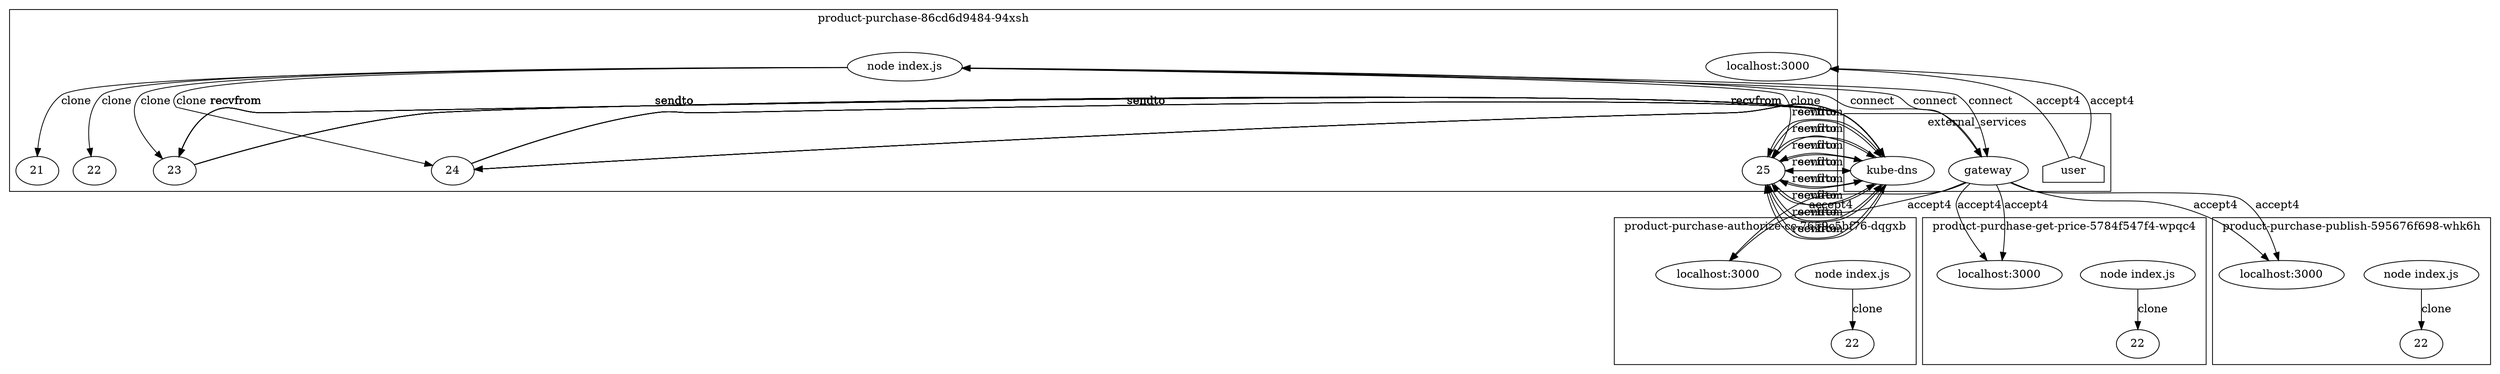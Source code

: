digraph G {
	subgraph "cluster_ product-purchase-authorize-cc-7659c5bf76-dqgxb " {
		label=" product-purchase-authorize-cc-7659c5bf76-dqgxb "
		14476 [label="node index.js"]
		14476 -> 14573 [label=clone]
		"product-purchase-authorize-cc_localhost_3000" [label="localhost:3000"]
		"product-purchase-authorize-cc_localhost_3000" [label="localhost:3000"]
		14573 [label=22]
	}
	subgraph "cluster_ product-purchase-86cd6d9484-94xsh " {
		label=" product-purchase-86cd6d9484-94xsh "
		15136 [label="node index.js"]
		15136 -> 15269 [label=clone]
		"product-purchase_localhost_3000" [label="localhost:3000"]
		"product-purchase_localhost_3000" [label="localhost:3000"]
		15136 -> 17904 [label=clone]
		15136 -> 17916 [label=clone]
		15136 -> 17921 [label=clone]
		15136 -> 17928 [label=clone]
		15269 [label=21]
		17904 [label=22]
		17916 [label=23]
		17921 [label=24]
		17928 [label=25]
	}
	subgraph "cluster_ product-purchase-get-price-5784f547f4-wpqc4 " {
		label=" product-purchase-get-price-5784f547f4-wpqc4 "
		15843 [label="node index.js"]
		15843 -> 15969 [label=clone]
		"product-purchase-get-price_localhost_3000" [label="localhost:3000"]
		"product-purchase-get-price_localhost_3000" [label="localhost:3000"]
		15969 [label=22]
	}
	subgraph "cluster_ product-purchase-publish-595676f698-whk6h " {
		label=" product-purchase-publish-595676f698-whk6h "
		16816 [label="node index.js"]
		16816 -> 16945 [label=clone]
		"product-purchase-publish_localhost_3000" [label="localhost:3000"]
		"product-purchase-publish_localhost_3000" [label="localhost:3000"]
		16945 [label=22]
	}
	subgraph cluster_services {
		label=external_services
		user [shape=house]
		"10.107.89.58_8080" -> "product-purchase-authorize-cc_localhost_3000" [label=accept4]
		"10.107.89.58_8080" -> "product-purchase-authorize-cc_localhost_3000" [label=accept4]
		user -> "product-purchase_localhost_3000" [label=accept4]
		user -> "product-purchase_localhost_3000" [label=accept4]
		"10.107.89.58_8080" [label=gateway]
		15136 -> "10.107.89.58_8080" [label=connect dir=both]
		"10.107.89.58_8080" [label=gateway]
		15136 -> "10.107.89.58_8080" [label=connect dir=both]
		"10.107.89.58_8080" [label=gateway]
		15136 -> "10.107.89.58_8080" [label=connect dir=both]
		"10.96.0.10_53" [label="kube-dns"]
		17916 -> "10.96.0.10_53" [label=sendto]
		"10.96.0.10_53" [label="kube-dns"]
		17916 -> "10.96.0.10_53" [label=sendto]
		"10.96.0.10_53" [label="kube-dns"]
		"10.96.0.10_53" -> 17916 [label=recvfrom]
		"10.96.0.10_53" [label="kube-dns"]
		"10.96.0.10_53" -> 17916 [label=recvfrom]
		"10.96.0.10_53" [label="kube-dns"]
		17916 -> "10.96.0.10_53" [label=sendto]
		"10.96.0.10_53" [label="kube-dns"]
		17916 -> "10.96.0.10_53" [label=sendto]
		"10.96.0.10_53" [label="kube-dns"]
		"10.96.0.10_53" -> 17916 [label=recvfrom]
		"10.96.0.10_53" [label="kube-dns"]
		"10.96.0.10_53" -> 17916 [label=recvfrom]
		"10.96.0.10_53" [label="kube-dns"]
		17916 -> "10.96.0.10_53" [label=sendto]
		"10.96.0.10_53" [label="kube-dns"]
		17916 -> "10.96.0.10_53" [label=sendto]
		"10.96.0.10_53" [label="kube-dns"]
		"10.96.0.10_53" -> 17916 [label=recvfrom]
		"10.96.0.10_53" [label="kube-dns"]
		"10.96.0.10_53" -> 17916 [label=recvfrom]
		"10.96.0.10_53" [label="kube-dns"]
		17916 -> "10.96.0.10_53" [label=sendto]
		"10.96.0.10_53" [label="kube-dns"]
		17916 -> "10.96.0.10_53" [label=sendto]
		"10.96.0.10_53" [label="kube-dns"]
		"10.96.0.10_53" -> 17916 [label=recvfrom]
		"10.96.0.10_53" [label="kube-dns"]
		"10.96.0.10_53" -> 17916 [label=recvfrom]
		"10.96.0.10_53" [label="kube-dns"]
		17921 -> "10.96.0.10_53" [label=sendto]
		"10.96.0.10_53" [label="kube-dns"]
		17921 -> "10.96.0.10_53" [label=sendto]
		"10.96.0.10_53" [label="kube-dns"]
		"10.96.0.10_53" -> 17921 [label=recvfrom]
		"10.96.0.10_53" [label="kube-dns"]
		"10.96.0.10_53" -> 17921 [label=recvfrom]
		"10.96.0.10_53" [label="kube-dns"]
		17921 -> "10.96.0.10_53" [label=sendto]
		"10.96.0.10_53" [label="kube-dns"]
		17921 -> "10.96.0.10_53" [label=sendto]
		"10.96.0.10_53" [label="kube-dns"]
		"10.96.0.10_53" -> 17921 [label=recvfrom]
		"10.96.0.10_53" [label="kube-dns"]
		"10.96.0.10_53" -> 17921 [label=recvfrom]
		"10.96.0.10_53" [label="kube-dns"]
		17921 -> "10.96.0.10_53" [label=sendto]
		"10.96.0.10_53" [label="kube-dns"]
		17921 -> "10.96.0.10_53" [label=sendto]
		"10.96.0.10_53" [label="kube-dns"]
		"10.96.0.10_53" -> 17921 [label=recvfrom]
		"10.96.0.10_53" [label="kube-dns"]
		"10.96.0.10_53" -> 17921 [label=recvfrom]
		"10.96.0.10_53" [label="kube-dns"]
		17921 -> "10.96.0.10_53" [label=sendto]
		"10.96.0.10_53" [label="kube-dns"]
		17921 -> "10.96.0.10_53" [label=sendto]
		"10.96.0.10_53" [label="kube-dns"]
		"10.96.0.10_53" -> 17921 [label=recvfrom]
		"10.96.0.10_53" [label="kube-dns"]
		"10.96.0.10_53" -> 17921 [label=recvfrom]
		"10.96.0.10_53" [label="kube-dns"]
		17928 -> "10.96.0.10_53" [label=sendto]
		"10.96.0.10_53" [label="kube-dns"]
		17928 -> "10.96.0.10_53" [label=sendto]
		"10.96.0.10_53" [label="kube-dns"]
		"10.96.0.10_53" -> 17928 [label=recvfrom]
		"10.96.0.10_53" [label="kube-dns"]
		"10.96.0.10_53" -> 17928 [label=recvfrom]
		"10.96.0.10_53" [label="kube-dns"]
		17928 -> "10.96.0.10_53" [label=sendto]
		"10.96.0.10_53" [label="kube-dns"]
		17928 -> "10.96.0.10_53" [label=sendto]
		"10.96.0.10_53" [label="kube-dns"]
		"10.96.0.10_53" -> 17928 [label=recvfrom]
		"10.96.0.10_53" [label="kube-dns"]
		"10.96.0.10_53" -> 17928 [label=recvfrom]
		"10.96.0.10_53" [label="kube-dns"]
		17928 -> "10.96.0.10_53" [label=sendto]
		"10.96.0.10_53" [label="kube-dns"]
		17928 -> "10.96.0.10_53" [label=sendto]
		"10.96.0.10_53" [label="kube-dns"]
		"10.96.0.10_53" -> 17928 [label=recvfrom]
		"10.96.0.10_53" [label="kube-dns"]
		"10.96.0.10_53" -> 17928 [label=recvfrom]
		"10.96.0.10_53" [label="kube-dns"]
		17928 -> "10.96.0.10_53" [label=sendto]
		"10.96.0.10_53" [label="kube-dns"]
		17928 -> "10.96.0.10_53" [label=sendto]
		"10.96.0.10_53" [label="kube-dns"]
		"10.96.0.10_53" -> 17928 [label=recvfrom]
		"10.96.0.10_53" [label="kube-dns"]
		"10.96.0.10_53" -> 17928 [label=recvfrom]
		"10.107.89.58_8080" -> "product-purchase-get-price_localhost_3000" [label=accept4]
		"10.107.89.58_8080" -> "product-purchase-get-price_localhost_3000" [label=accept4]
		"10.107.89.58_8080" -> "product-purchase-publish_localhost_3000" [label=accept4]
		"10.107.89.58_8080" -> "product-purchase-publish_localhost_3000" [label=accept4]
	}
}
